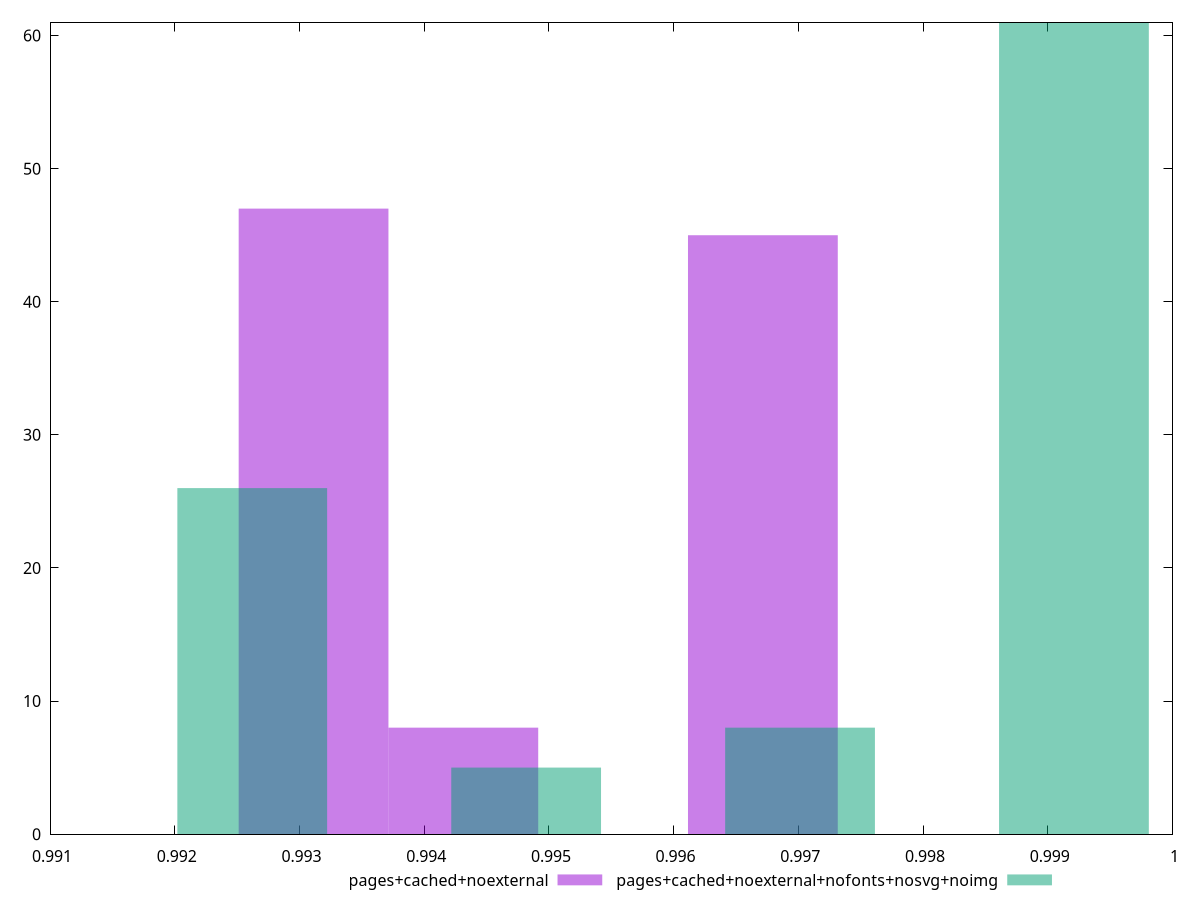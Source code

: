 $_pagesCachedNoexternal <<EOF
0.9931131549665352 47
0.994314017306277 8
0.9967157419857609 45
EOF
$_pagesCachedNoexternalNofontsNosvgNoimg <<EOF
0.9992097462749139 61
0.9970136808984854 8
0.9926215501456287 26
0.994817615522057 5
EOF
set key outside below
set terminal pngcairo
set output "report_00005_2020-11-02T22-26-11.212Z/interactive/interactive_pages+cached+noexternal_pages+cached+noexternal+nofonts+nosvg+noimg+hist.png"
set boxwidth 0.0012008623397418805
set style fill transparent solid 0.5 noborder
set yrange [0:61]
plot $_pagesCachedNoexternal title "pages+cached+noexternal" with boxes ,$_pagesCachedNoexternalNofontsNosvgNoimg title "pages+cached+noexternal+nofonts+nosvg+noimg" with boxes ,